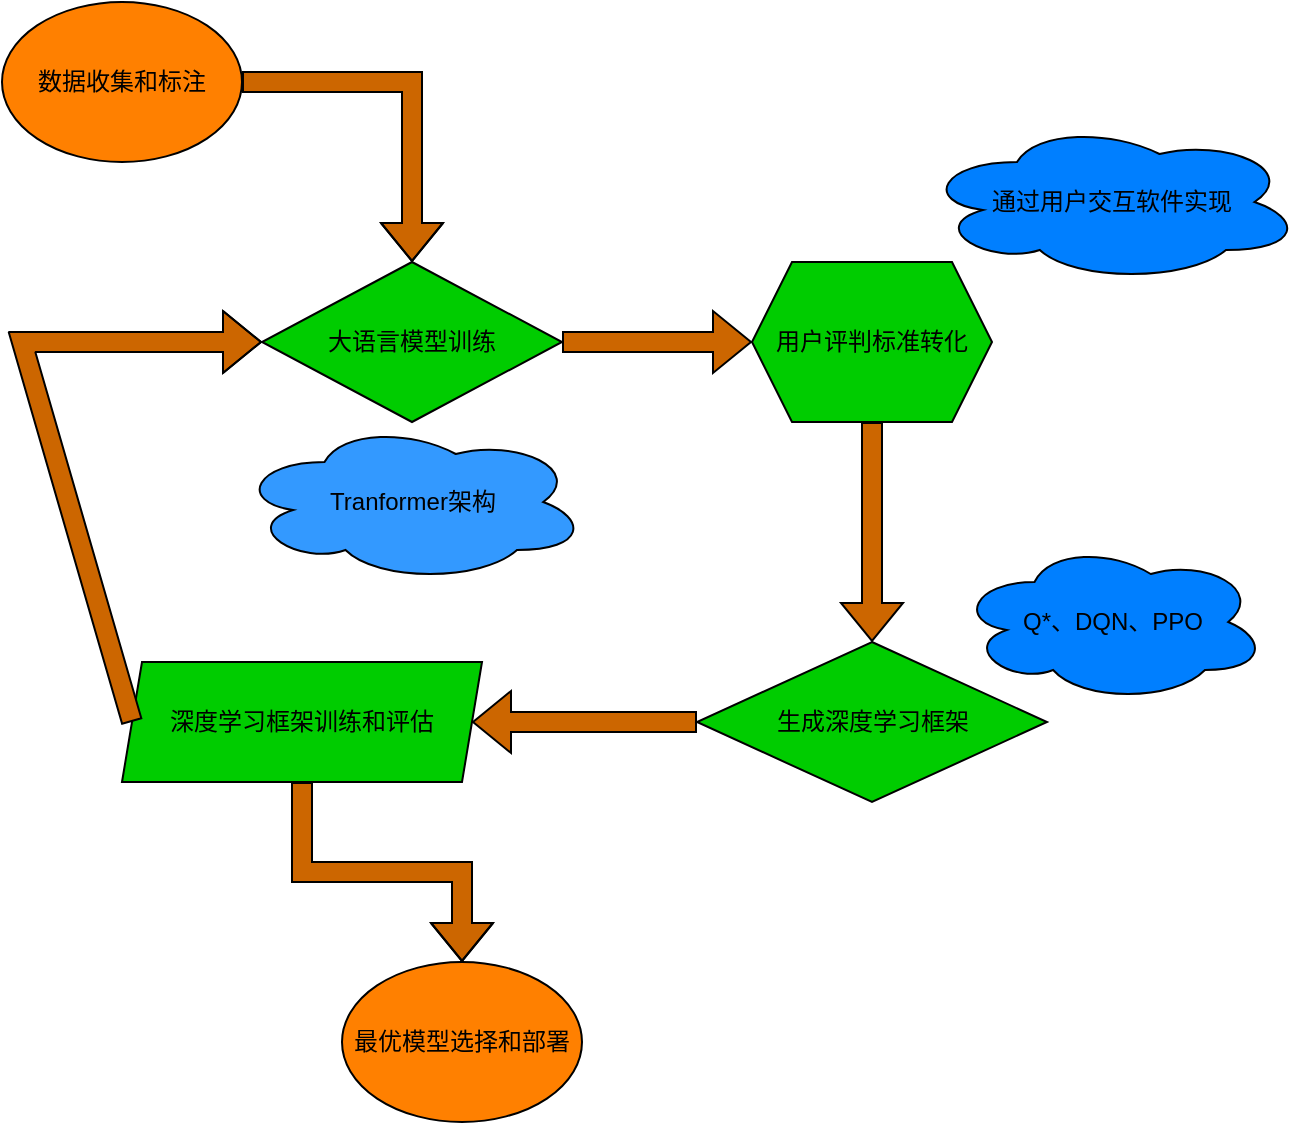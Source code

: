 <mxfile version="22.1.7" type="github">
  <diagram name="Page-1" id="OFI5wmGDevCytd_kmbKt">
    <mxGraphModel dx="1078" dy="649" grid="1" gridSize="10" guides="1" tooltips="1" connect="1" arrows="1" fold="1" page="1" pageScale="1" pageWidth="827" pageHeight="1169" math="0" shadow="0">
      <root>
        <mxCell id="0" />
        <mxCell id="1" parent="0" />
        <mxCell id="1ICvWJH47NBeMJeM7ncQ-4" value="" style="edgeStyle=orthogonalEdgeStyle;rounded=0;orthogonalLoop=1;jettySize=auto;html=1;shape=flexArrow;fillColor=#CC6600;" edge="1" parent="1" source="1ICvWJH47NBeMJeM7ncQ-2" target="1ICvWJH47NBeMJeM7ncQ-3">
          <mxGeometry relative="1" as="geometry" />
        </mxCell>
        <mxCell id="1ICvWJH47NBeMJeM7ncQ-2" value="数据收集和标注" style="ellipse;whiteSpace=wrap;html=1;fillColor=#FF8000;" vertex="1" parent="1">
          <mxGeometry x="50" y="160" width="120" height="80" as="geometry" />
        </mxCell>
        <mxCell id="1ICvWJH47NBeMJeM7ncQ-6" value="" style="edgeStyle=orthogonalEdgeStyle;rounded=0;orthogonalLoop=1;jettySize=auto;html=1;fillColor=#CC6600;shape=flexArrow;" edge="1" parent="1" source="1ICvWJH47NBeMJeM7ncQ-3" target="1ICvWJH47NBeMJeM7ncQ-5">
          <mxGeometry relative="1" as="geometry" />
        </mxCell>
        <mxCell id="1ICvWJH47NBeMJeM7ncQ-3" value="大语言模型训练" style="rhombus;whiteSpace=wrap;html=1;fillColor=#00CC00;" vertex="1" parent="1">
          <mxGeometry x="180" y="290" width="150" height="80" as="geometry" />
        </mxCell>
        <mxCell id="1ICvWJH47NBeMJeM7ncQ-8" value="" style="edgeStyle=orthogonalEdgeStyle;rounded=0;orthogonalLoop=1;jettySize=auto;html=1;shape=flexArrow;fillColor=#CC6600;" edge="1" parent="1" source="1ICvWJH47NBeMJeM7ncQ-5" target="1ICvWJH47NBeMJeM7ncQ-7">
          <mxGeometry relative="1" as="geometry" />
        </mxCell>
        <mxCell id="1ICvWJH47NBeMJeM7ncQ-5" value="用户评判标准转化" style="shape=hexagon;perimeter=hexagonPerimeter2;whiteSpace=wrap;html=1;fixedSize=1;fillColor=#00CC00;" vertex="1" parent="1">
          <mxGeometry x="425" y="290" width="120" height="80" as="geometry" />
        </mxCell>
        <mxCell id="1ICvWJH47NBeMJeM7ncQ-10" value="" style="edgeStyle=orthogonalEdgeStyle;rounded=0;orthogonalLoop=1;jettySize=auto;html=1;shape=flexArrow;fillColor=#CC6600;" edge="1" parent="1" source="1ICvWJH47NBeMJeM7ncQ-7" target="1ICvWJH47NBeMJeM7ncQ-9">
          <mxGeometry relative="1" as="geometry" />
        </mxCell>
        <mxCell id="1ICvWJH47NBeMJeM7ncQ-7" value="生成深度学习框架" style="rhombus;whiteSpace=wrap;html=1;fillColor=#00CC00;" vertex="1" parent="1">
          <mxGeometry x="397.5" y="480" width="175" height="80" as="geometry" />
        </mxCell>
        <mxCell id="1ICvWJH47NBeMJeM7ncQ-12" value="" style="edgeStyle=orthogonalEdgeStyle;rounded=0;orthogonalLoop=1;jettySize=auto;html=1;shape=flexArrow;fillColor=#CC6600;" edge="1" parent="1" source="1ICvWJH47NBeMJeM7ncQ-9" target="1ICvWJH47NBeMJeM7ncQ-11">
          <mxGeometry relative="1" as="geometry" />
        </mxCell>
        <mxCell id="1ICvWJH47NBeMJeM7ncQ-9" value="深度学习框架训练和评估" style="shape=parallelogram;perimeter=parallelogramPerimeter;whiteSpace=wrap;html=1;fixedSize=1;fillColor=#00CC00;size=10;" vertex="1" parent="1">
          <mxGeometry x="110" y="490" width="180" height="60" as="geometry" />
        </mxCell>
        <mxCell id="1ICvWJH47NBeMJeM7ncQ-11" value="最优模型选择和部署" style="ellipse;whiteSpace=wrap;html=1;fillColor=#FF8000;" vertex="1" parent="1">
          <mxGeometry x="220" y="640" width="120" height="80" as="geometry" />
        </mxCell>
        <mxCell id="1ICvWJH47NBeMJeM7ncQ-15" value="" style="endArrow=classic;html=1;rounded=0;exitX=0;exitY=0.5;exitDx=0;exitDy=0;entryX=0;entryY=0.5;entryDx=0;entryDy=0;shape=flexArrow;fillColor=#CC6600;" edge="1" parent="1" source="1ICvWJH47NBeMJeM7ncQ-9" target="1ICvWJH47NBeMJeM7ncQ-3">
          <mxGeometry width="50" height="50" relative="1" as="geometry">
            <mxPoint x="560" y="520" as="sourcePoint" />
            <mxPoint x="610" y="470" as="targetPoint" />
            <Array as="points">
              <mxPoint x="60" y="330" />
            </Array>
          </mxGeometry>
        </mxCell>
        <mxCell id="1ICvWJH47NBeMJeM7ncQ-16" value="通过用户交互软件实现" style="ellipse;shape=cloud;whiteSpace=wrap;html=1;fillColor=#007FFF;" vertex="1" parent="1">
          <mxGeometry x="510" y="220" width="190" height="80" as="geometry" />
        </mxCell>
        <mxCell id="1ICvWJH47NBeMJeM7ncQ-17" value="Q*、DQN、PPO" style="ellipse;shape=cloud;whiteSpace=wrap;html=1;fillColor=#007FFF;" vertex="1" parent="1">
          <mxGeometry x="527.5" y="430" width="155" height="80" as="geometry" />
        </mxCell>
        <mxCell id="1ICvWJH47NBeMJeM7ncQ-18" value="Tranformer架构" style="ellipse;shape=cloud;whiteSpace=wrap;html=1;fillColor=#3399FF;" vertex="1" parent="1">
          <mxGeometry x="167.5" y="370" width="175" height="80" as="geometry" />
        </mxCell>
      </root>
    </mxGraphModel>
  </diagram>
</mxfile>
